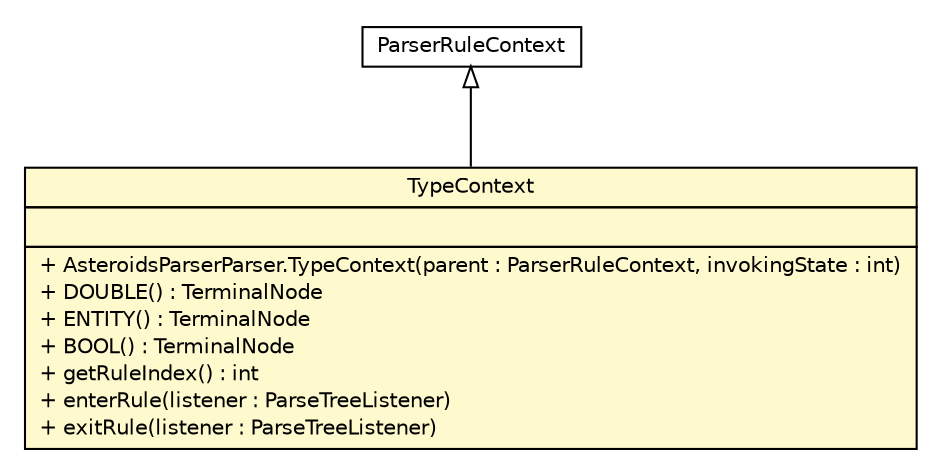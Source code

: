#!/usr/local/bin/dot
#
# Class diagram 
# Generated by UMLGraph version R5_6 (http://www.umlgraph.org/)
#

digraph G {
	edge [fontname="Helvetica",fontsize=10,labelfontname="Helvetica",labelfontsize=10];
	node [fontname="Helvetica",fontsize=10,shape=plaintext];
	nodesep=0.25;
	ranksep=0.5;
	// model.programs.parsing.AsteroidsParserParser.TypeContext
	c5861 [label=<<table title="model.programs.parsing.AsteroidsParserParser.TypeContext" border="0" cellborder="1" cellspacing="0" cellpadding="2" port="p" bgcolor="lemonChiffon" href="./AsteroidsParserParser.TypeContext.html">
		<tr><td><table border="0" cellspacing="0" cellpadding="1">
<tr><td align="center" balign="center"> TypeContext </td></tr>
		</table></td></tr>
		<tr><td><table border="0" cellspacing="0" cellpadding="1">
<tr><td align="left" balign="left">  </td></tr>
		</table></td></tr>
		<tr><td><table border="0" cellspacing="0" cellpadding="1">
<tr><td align="left" balign="left"> + AsteroidsParserParser.TypeContext(parent : ParserRuleContext, invokingState : int) </td></tr>
<tr><td align="left" balign="left"> + DOUBLE() : TerminalNode </td></tr>
<tr><td align="left" balign="left"> + ENTITY() : TerminalNode </td></tr>
<tr><td align="left" balign="left"> + BOOL() : TerminalNode </td></tr>
<tr><td align="left" balign="left"> + getRuleIndex() : int </td></tr>
<tr><td align="left" balign="left"> + enterRule(listener : ParseTreeListener) </td></tr>
<tr><td align="left" balign="left"> + exitRule(listener : ParseTreeListener) </td></tr>
		</table></td></tr>
		</table>>, URL="./AsteroidsParserParser.TypeContext.html", fontname="Helvetica", fontcolor="black", fontsize=10.0];
	//model.programs.parsing.AsteroidsParserParser.TypeContext extends ParserRuleContext
	c5941:p -> c5861:p [dir=back,arrowtail=empty];
	// ParserRuleContext
	c5941[label=<<table title="ParserRuleContext" border="0" cellborder="1" cellspacing="0" cellpadding="2" port="p" href="http://java.sun.com/j2se/1.4.2/docs/api//ParserRuleContext.html">
		<tr><td><table border="0" cellspacing="0" cellpadding="1">
<tr><td align="center" balign="center"> ParserRuleContext </td></tr>
		</table></td></tr>
		</table>>, fontname="Helvetica", fontcolor="black", fontsize=10.0];
}


